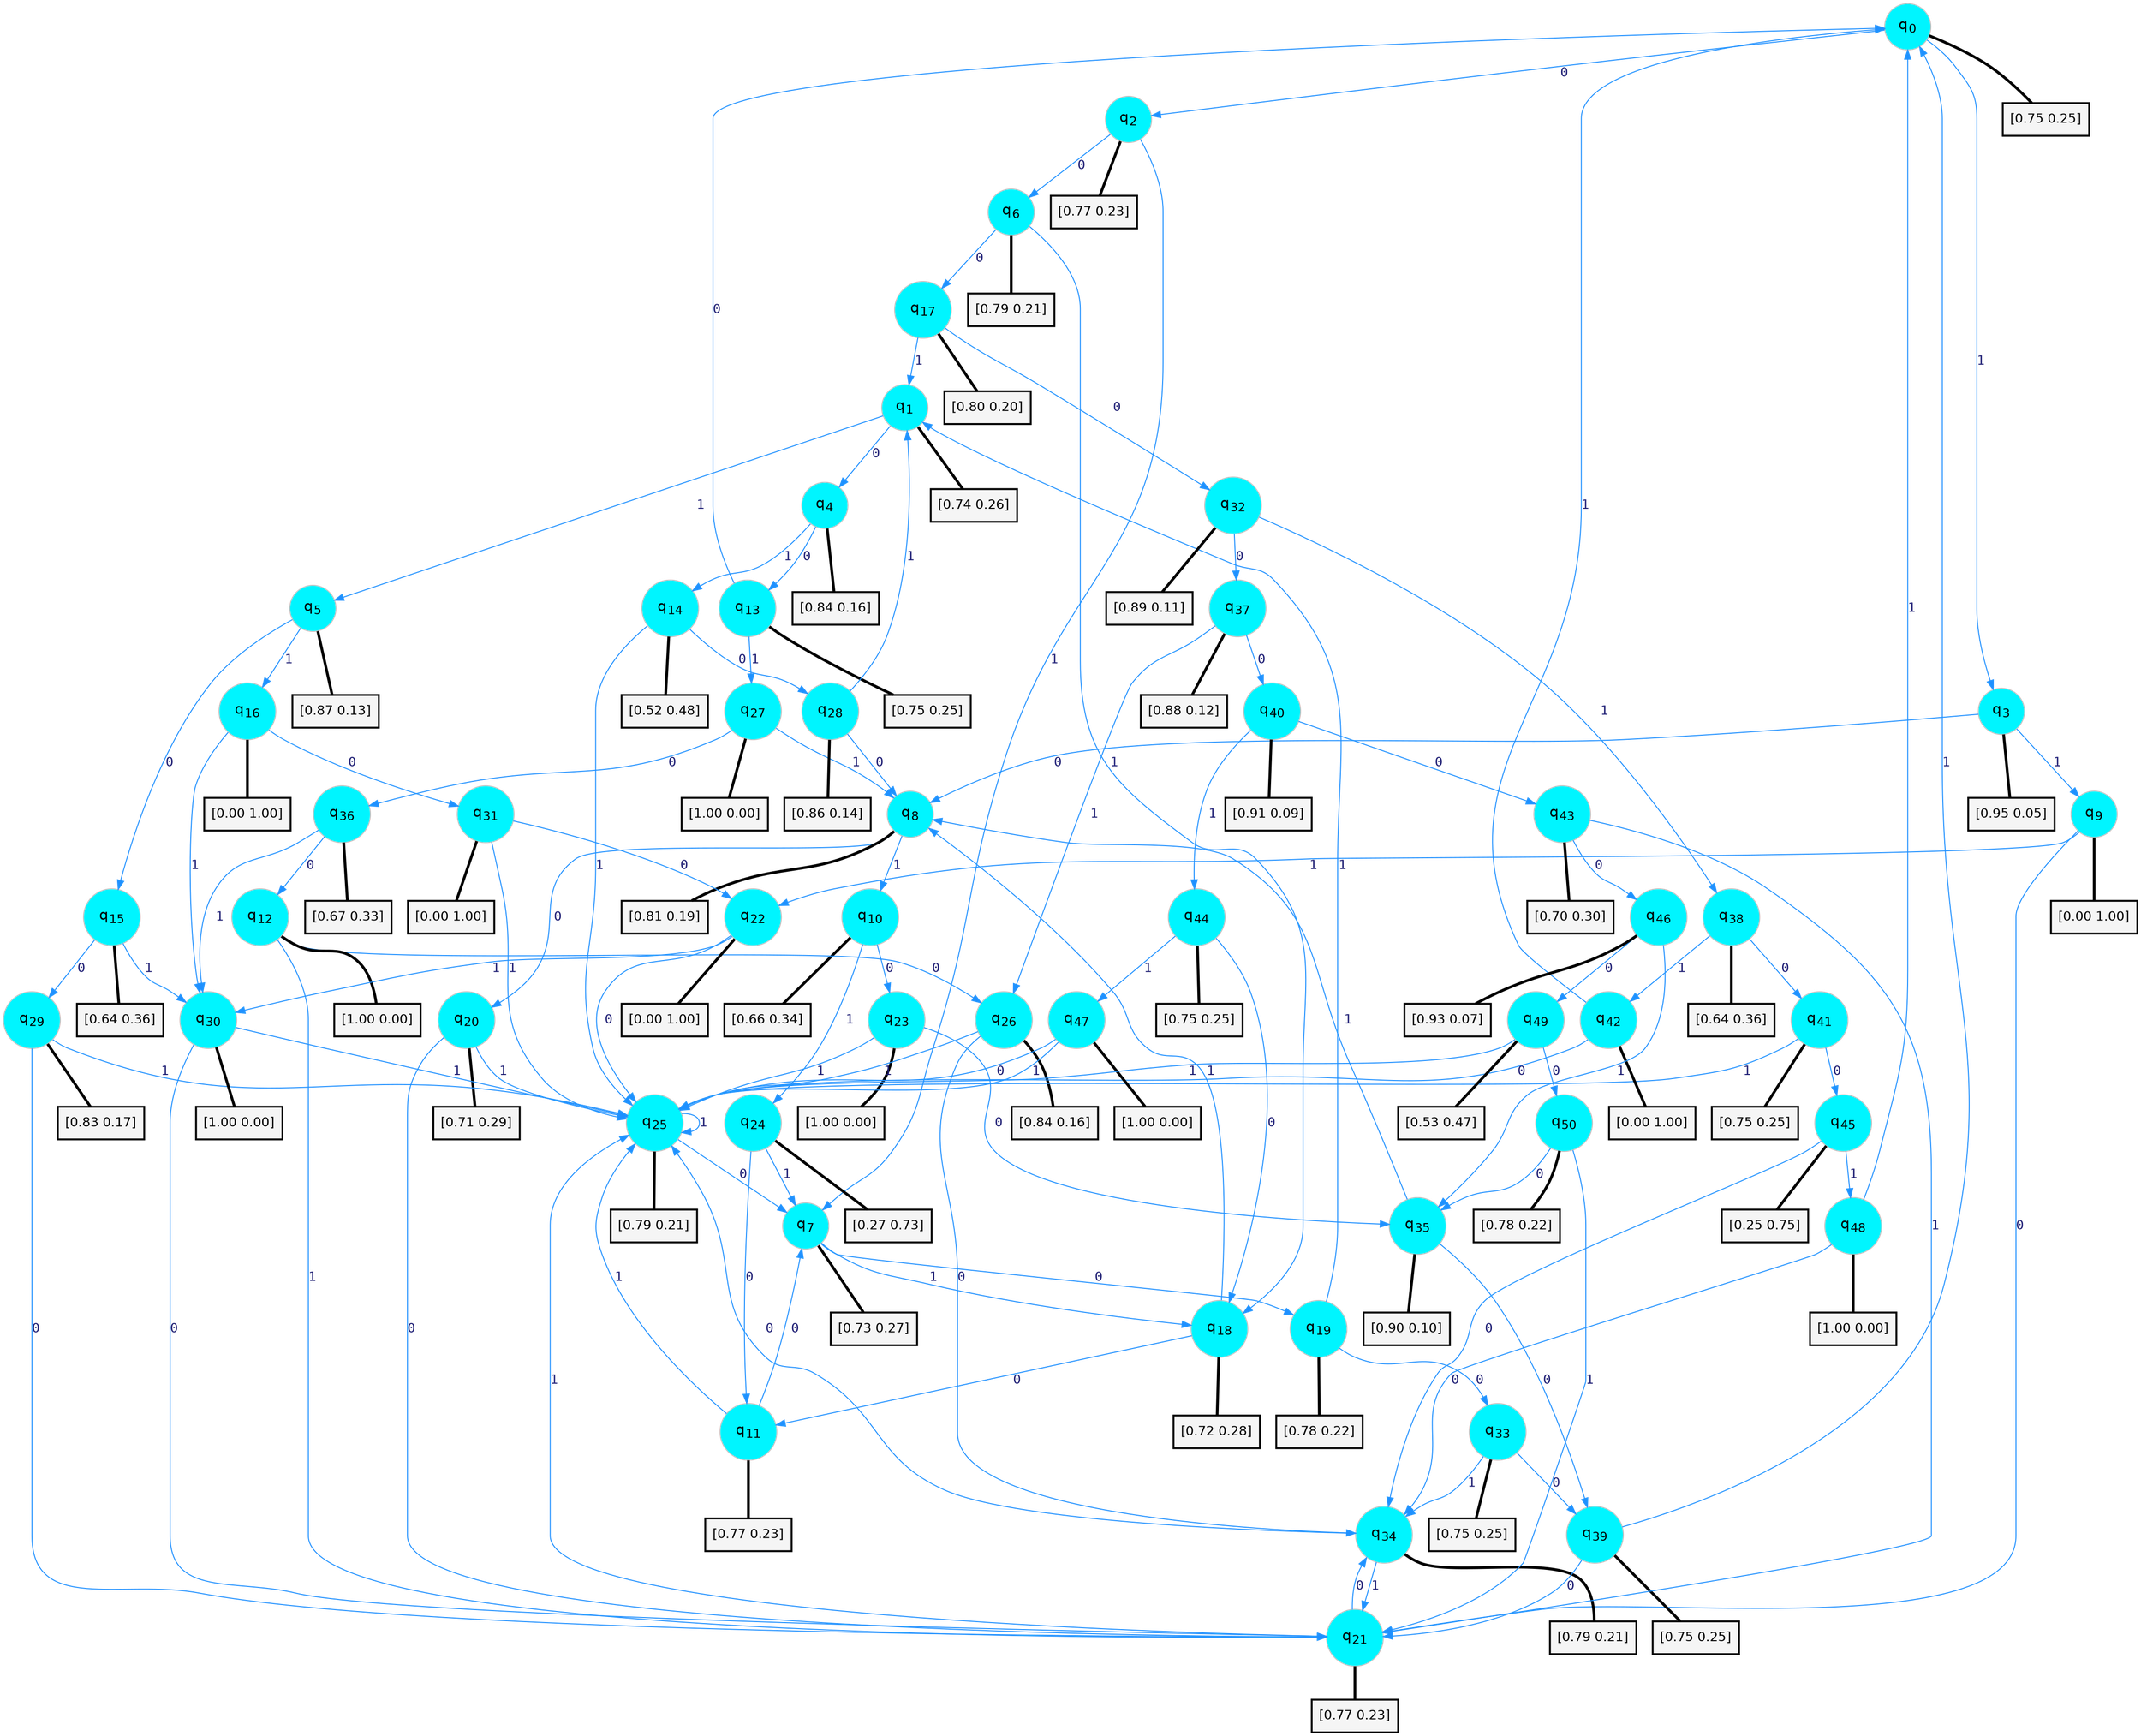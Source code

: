 digraph G {
graph [
bgcolor=transparent, dpi=300, rankdir=TD, size="40,25"];
node [
color=gray, fillcolor=turquoise1, fontcolor=black, fontname=Helvetica, fontsize=16, fontweight=bold, shape=circle, style=filled];
edge [
arrowsize=1, color=dodgerblue1, fontcolor=midnightblue, fontname=courier, fontweight=bold, penwidth=1, style=solid, weight=20];
0[label=<q<SUB>0</SUB>>];
1[label=<q<SUB>1</SUB>>];
2[label=<q<SUB>2</SUB>>];
3[label=<q<SUB>3</SUB>>];
4[label=<q<SUB>4</SUB>>];
5[label=<q<SUB>5</SUB>>];
6[label=<q<SUB>6</SUB>>];
7[label=<q<SUB>7</SUB>>];
8[label=<q<SUB>8</SUB>>];
9[label=<q<SUB>9</SUB>>];
10[label=<q<SUB>10</SUB>>];
11[label=<q<SUB>11</SUB>>];
12[label=<q<SUB>12</SUB>>];
13[label=<q<SUB>13</SUB>>];
14[label=<q<SUB>14</SUB>>];
15[label=<q<SUB>15</SUB>>];
16[label=<q<SUB>16</SUB>>];
17[label=<q<SUB>17</SUB>>];
18[label=<q<SUB>18</SUB>>];
19[label=<q<SUB>19</SUB>>];
20[label=<q<SUB>20</SUB>>];
21[label=<q<SUB>21</SUB>>];
22[label=<q<SUB>22</SUB>>];
23[label=<q<SUB>23</SUB>>];
24[label=<q<SUB>24</SUB>>];
25[label=<q<SUB>25</SUB>>];
26[label=<q<SUB>26</SUB>>];
27[label=<q<SUB>27</SUB>>];
28[label=<q<SUB>28</SUB>>];
29[label=<q<SUB>29</SUB>>];
30[label=<q<SUB>30</SUB>>];
31[label=<q<SUB>31</SUB>>];
32[label=<q<SUB>32</SUB>>];
33[label=<q<SUB>33</SUB>>];
34[label=<q<SUB>34</SUB>>];
35[label=<q<SUB>35</SUB>>];
36[label=<q<SUB>36</SUB>>];
37[label=<q<SUB>37</SUB>>];
38[label=<q<SUB>38</SUB>>];
39[label=<q<SUB>39</SUB>>];
40[label=<q<SUB>40</SUB>>];
41[label=<q<SUB>41</SUB>>];
42[label=<q<SUB>42</SUB>>];
43[label=<q<SUB>43</SUB>>];
44[label=<q<SUB>44</SUB>>];
45[label=<q<SUB>45</SUB>>];
46[label=<q<SUB>46</SUB>>];
47[label=<q<SUB>47</SUB>>];
48[label=<q<SUB>48</SUB>>];
49[label=<q<SUB>49</SUB>>];
50[label=<q<SUB>50</SUB>>];
51[label="[0.75 0.25]", shape=box,fontcolor=black, fontname=Helvetica, fontsize=14, penwidth=2, fillcolor=whitesmoke,color=black];
52[label="[0.74 0.26]", shape=box,fontcolor=black, fontname=Helvetica, fontsize=14, penwidth=2, fillcolor=whitesmoke,color=black];
53[label="[0.77 0.23]", shape=box,fontcolor=black, fontname=Helvetica, fontsize=14, penwidth=2, fillcolor=whitesmoke,color=black];
54[label="[0.95 0.05]", shape=box,fontcolor=black, fontname=Helvetica, fontsize=14, penwidth=2, fillcolor=whitesmoke,color=black];
55[label="[0.84 0.16]", shape=box,fontcolor=black, fontname=Helvetica, fontsize=14, penwidth=2, fillcolor=whitesmoke,color=black];
56[label="[0.87 0.13]", shape=box,fontcolor=black, fontname=Helvetica, fontsize=14, penwidth=2, fillcolor=whitesmoke,color=black];
57[label="[0.79 0.21]", shape=box,fontcolor=black, fontname=Helvetica, fontsize=14, penwidth=2, fillcolor=whitesmoke,color=black];
58[label="[0.73 0.27]", shape=box,fontcolor=black, fontname=Helvetica, fontsize=14, penwidth=2, fillcolor=whitesmoke,color=black];
59[label="[0.81 0.19]", shape=box,fontcolor=black, fontname=Helvetica, fontsize=14, penwidth=2, fillcolor=whitesmoke,color=black];
60[label="[0.00 1.00]", shape=box,fontcolor=black, fontname=Helvetica, fontsize=14, penwidth=2, fillcolor=whitesmoke,color=black];
61[label="[0.66 0.34]", shape=box,fontcolor=black, fontname=Helvetica, fontsize=14, penwidth=2, fillcolor=whitesmoke,color=black];
62[label="[0.77 0.23]", shape=box,fontcolor=black, fontname=Helvetica, fontsize=14, penwidth=2, fillcolor=whitesmoke,color=black];
63[label="[1.00 0.00]", shape=box,fontcolor=black, fontname=Helvetica, fontsize=14, penwidth=2, fillcolor=whitesmoke,color=black];
64[label="[0.75 0.25]", shape=box,fontcolor=black, fontname=Helvetica, fontsize=14, penwidth=2, fillcolor=whitesmoke,color=black];
65[label="[0.52 0.48]", shape=box,fontcolor=black, fontname=Helvetica, fontsize=14, penwidth=2, fillcolor=whitesmoke,color=black];
66[label="[0.64 0.36]", shape=box,fontcolor=black, fontname=Helvetica, fontsize=14, penwidth=2, fillcolor=whitesmoke,color=black];
67[label="[0.00 1.00]", shape=box,fontcolor=black, fontname=Helvetica, fontsize=14, penwidth=2, fillcolor=whitesmoke,color=black];
68[label="[0.80 0.20]", shape=box,fontcolor=black, fontname=Helvetica, fontsize=14, penwidth=2, fillcolor=whitesmoke,color=black];
69[label="[0.72 0.28]", shape=box,fontcolor=black, fontname=Helvetica, fontsize=14, penwidth=2, fillcolor=whitesmoke,color=black];
70[label="[0.78 0.22]", shape=box,fontcolor=black, fontname=Helvetica, fontsize=14, penwidth=2, fillcolor=whitesmoke,color=black];
71[label="[0.71 0.29]", shape=box,fontcolor=black, fontname=Helvetica, fontsize=14, penwidth=2, fillcolor=whitesmoke,color=black];
72[label="[0.77 0.23]", shape=box,fontcolor=black, fontname=Helvetica, fontsize=14, penwidth=2, fillcolor=whitesmoke,color=black];
73[label="[0.00 1.00]", shape=box,fontcolor=black, fontname=Helvetica, fontsize=14, penwidth=2, fillcolor=whitesmoke,color=black];
74[label="[1.00 0.00]", shape=box,fontcolor=black, fontname=Helvetica, fontsize=14, penwidth=2, fillcolor=whitesmoke,color=black];
75[label="[0.27 0.73]", shape=box,fontcolor=black, fontname=Helvetica, fontsize=14, penwidth=2, fillcolor=whitesmoke,color=black];
76[label="[0.79 0.21]", shape=box,fontcolor=black, fontname=Helvetica, fontsize=14, penwidth=2, fillcolor=whitesmoke,color=black];
77[label="[0.84 0.16]", shape=box,fontcolor=black, fontname=Helvetica, fontsize=14, penwidth=2, fillcolor=whitesmoke,color=black];
78[label="[1.00 0.00]", shape=box,fontcolor=black, fontname=Helvetica, fontsize=14, penwidth=2, fillcolor=whitesmoke,color=black];
79[label="[0.86 0.14]", shape=box,fontcolor=black, fontname=Helvetica, fontsize=14, penwidth=2, fillcolor=whitesmoke,color=black];
80[label="[0.83 0.17]", shape=box,fontcolor=black, fontname=Helvetica, fontsize=14, penwidth=2, fillcolor=whitesmoke,color=black];
81[label="[1.00 0.00]", shape=box,fontcolor=black, fontname=Helvetica, fontsize=14, penwidth=2, fillcolor=whitesmoke,color=black];
82[label="[0.00 1.00]", shape=box,fontcolor=black, fontname=Helvetica, fontsize=14, penwidth=2, fillcolor=whitesmoke,color=black];
83[label="[0.89 0.11]", shape=box,fontcolor=black, fontname=Helvetica, fontsize=14, penwidth=2, fillcolor=whitesmoke,color=black];
84[label="[0.75 0.25]", shape=box,fontcolor=black, fontname=Helvetica, fontsize=14, penwidth=2, fillcolor=whitesmoke,color=black];
85[label="[0.79 0.21]", shape=box,fontcolor=black, fontname=Helvetica, fontsize=14, penwidth=2, fillcolor=whitesmoke,color=black];
86[label="[0.90 0.10]", shape=box,fontcolor=black, fontname=Helvetica, fontsize=14, penwidth=2, fillcolor=whitesmoke,color=black];
87[label="[0.67 0.33]", shape=box,fontcolor=black, fontname=Helvetica, fontsize=14, penwidth=2, fillcolor=whitesmoke,color=black];
88[label="[0.88 0.12]", shape=box,fontcolor=black, fontname=Helvetica, fontsize=14, penwidth=2, fillcolor=whitesmoke,color=black];
89[label="[0.64 0.36]", shape=box,fontcolor=black, fontname=Helvetica, fontsize=14, penwidth=2, fillcolor=whitesmoke,color=black];
90[label="[0.75 0.25]", shape=box,fontcolor=black, fontname=Helvetica, fontsize=14, penwidth=2, fillcolor=whitesmoke,color=black];
91[label="[0.91 0.09]", shape=box,fontcolor=black, fontname=Helvetica, fontsize=14, penwidth=2, fillcolor=whitesmoke,color=black];
92[label="[0.75 0.25]", shape=box,fontcolor=black, fontname=Helvetica, fontsize=14, penwidth=2, fillcolor=whitesmoke,color=black];
93[label="[0.00 1.00]", shape=box,fontcolor=black, fontname=Helvetica, fontsize=14, penwidth=2, fillcolor=whitesmoke,color=black];
94[label="[0.70 0.30]", shape=box,fontcolor=black, fontname=Helvetica, fontsize=14, penwidth=2, fillcolor=whitesmoke,color=black];
95[label="[0.75 0.25]", shape=box,fontcolor=black, fontname=Helvetica, fontsize=14, penwidth=2, fillcolor=whitesmoke,color=black];
96[label="[0.25 0.75]", shape=box,fontcolor=black, fontname=Helvetica, fontsize=14, penwidth=2, fillcolor=whitesmoke,color=black];
97[label="[0.93 0.07]", shape=box,fontcolor=black, fontname=Helvetica, fontsize=14, penwidth=2, fillcolor=whitesmoke,color=black];
98[label="[1.00 0.00]", shape=box,fontcolor=black, fontname=Helvetica, fontsize=14, penwidth=2, fillcolor=whitesmoke,color=black];
99[label="[1.00 0.00]", shape=box,fontcolor=black, fontname=Helvetica, fontsize=14, penwidth=2, fillcolor=whitesmoke,color=black];
100[label="[0.53 0.47]", shape=box,fontcolor=black, fontname=Helvetica, fontsize=14, penwidth=2, fillcolor=whitesmoke,color=black];
101[label="[0.78 0.22]", shape=box,fontcolor=black, fontname=Helvetica, fontsize=14, penwidth=2, fillcolor=whitesmoke,color=black];
0->2 [label=0];
0->3 [label=1];
0->51 [arrowhead=none, penwidth=3,color=black];
1->4 [label=0];
1->5 [label=1];
1->52 [arrowhead=none, penwidth=3,color=black];
2->6 [label=0];
2->7 [label=1];
2->53 [arrowhead=none, penwidth=3,color=black];
3->8 [label=0];
3->9 [label=1];
3->54 [arrowhead=none, penwidth=3,color=black];
4->13 [label=0];
4->14 [label=1];
4->55 [arrowhead=none, penwidth=3,color=black];
5->15 [label=0];
5->16 [label=1];
5->56 [arrowhead=none, penwidth=3,color=black];
6->17 [label=0];
6->18 [label=1];
6->57 [arrowhead=none, penwidth=3,color=black];
7->19 [label=0];
7->18 [label=1];
7->58 [arrowhead=none, penwidth=3,color=black];
8->20 [label=0];
8->10 [label=1];
8->59 [arrowhead=none, penwidth=3,color=black];
9->21 [label=0];
9->22 [label=1];
9->60 [arrowhead=none, penwidth=3,color=black];
10->23 [label=0];
10->24 [label=1];
10->61 [arrowhead=none, penwidth=3,color=black];
11->7 [label=0];
11->25 [label=1];
11->62 [arrowhead=none, penwidth=3,color=black];
12->26 [label=0];
12->21 [label=1];
12->63 [arrowhead=none, penwidth=3,color=black];
13->0 [label=0];
13->27 [label=1];
13->64 [arrowhead=none, penwidth=3,color=black];
14->28 [label=0];
14->25 [label=1];
14->65 [arrowhead=none, penwidth=3,color=black];
15->29 [label=0];
15->30 [label=1];
15->66 [arrowhead=none, penwidth=3,color=black];
16->31 [label=0];
16->30 [label=1];
16->67 [arrowhead=none, penwidth=3,color=black];
17->32 [label=0];
17->1 [label=1];
17->68 [arrowhead=none, penwidth=3,color=black];
18->11 [label=0];
18->8 [label=1];
18->69 [arrowhead=none, penwidth=3,color=black];
19->33 [label=0];
19->1 [label=1];
19->70 [arrowhead=none, penwidth=3,color=black];
20->21 [label=0];
20->25 [label=1];
20->71 [arrowhead=none, penwidth=3,color=black];
21->34 [label=0];
21->25 [label=1];
21->72 [arrowhead=none, penwidth=3,color=black];
22->25 [label=0];
22->30 [label=1];
22->73 [arrowhead=none, penwidth=3,color=black];
23->35 [label=0];
23->25 [label=1];
23->74 [arrowhead=none, penwidth=3,color=black];
24->11 [label=0];
24->7 [label=1];
24->75 [arrowhead=none, penwidth=3,color=black];
25->7 [label=0];
25->25 [label=1];
25->76 [arrowhead=none, penwidth=3,color=black];
26->34 [label=0];
26->25 [label=1];
26->77 [arrowhead=none, penwidth=3,color=black];
27->36 [label=0];
27->8 [label=1];
27->78 [arrowhead=none, penwidth=3,color=black];
28->8 [label=0];
28->1 [label=1];
28->79 [arrowhead=none, penwidth=3,color=black];
29->21 [label=0];
29->25 [label=1];
29->80 [arrowhead=none, penwidth=3,color=black];
30->21 [label=0];
30->25 [label=1];
30->81 [arrowhead=none, penwidth=3,color=black];
31->22 [label=0];
31->25 [label=1];
31->82 [arrowhead=none, penwidth=3,color=black];
32->37 [label=0];
32->38 [label=1];
32->83 [arrowhead=none, penwidth=3,color=black];
33->39 [label=0];
33->34 [label=1];
33->84 [arrowhead=none, penwidth=3,color=black];
34->25 [label=0];
34->21 [label=1];
34->85 [arrowhead=none, penwidth=3,color=black];
35->39 [label=0];
35->8 [label=1];
35->86 [arrowhead=none, penwidth=3,color=black];
36->12 [label=0];
36->30 [label=1];
36->87 [arrowhead=none, penwidth=3,color=black];
37->40 [label=0];
37->26 [label=1];
37->88 [arrowhead=none, penwidth=3,color=black];
38->41 [label=0];
38->42 [label=1];
38->89 [arrowhead=none, penwidth=3,color=black];
39->21 [label=0];
39->0 [label=1];
39->90 [arrowhead=none, penwidth=3,color=black];
40->43 [label=0];
40->44 [label=1];
40->91 [arrowhead=none, penwidth=3,color=black];
41->45 [label=0];
41->25 [label=1];
41->92 [arrowhead=none, penwidth=3,color=black];
42->25 [label=0];
42->0 [label=1];
42->93 [arrowhead=none, penwidth=3,color=black];
43->46 [label=0];
43->21 [label=1];
43->94 [arrowhead=none, penwidth=3,color=black];
44->18 [label=0];
44->47 [label=1];
44->95 [arrowhead=none, penwidth=3,color=black];
45->34 [label=0];
45->48 [label=1];
45->96 [arrowhead=none, penwidth=3,color=black];
46->49 [label=0];
46->35 [label=1];
46->97 [arrowhead=none, penwidth=3,color=black];
47->25 [label=0];
47->25 [label=1];
47->98 [arrowhead=none, penwidth=3,color=black];
48->34 [label=0];
48->0 [label=1];
48->99 [arrowhead=none, penwidth=3,color=black];
49->50 [label=0];
49->25 [label=1];
49->100 [arrowhead=none, penwidth=3,color=black];
50->35 [label=0];
50->21 [label=1];
50->101 [arrowhead=none, penwidth=3,color=black];
}
